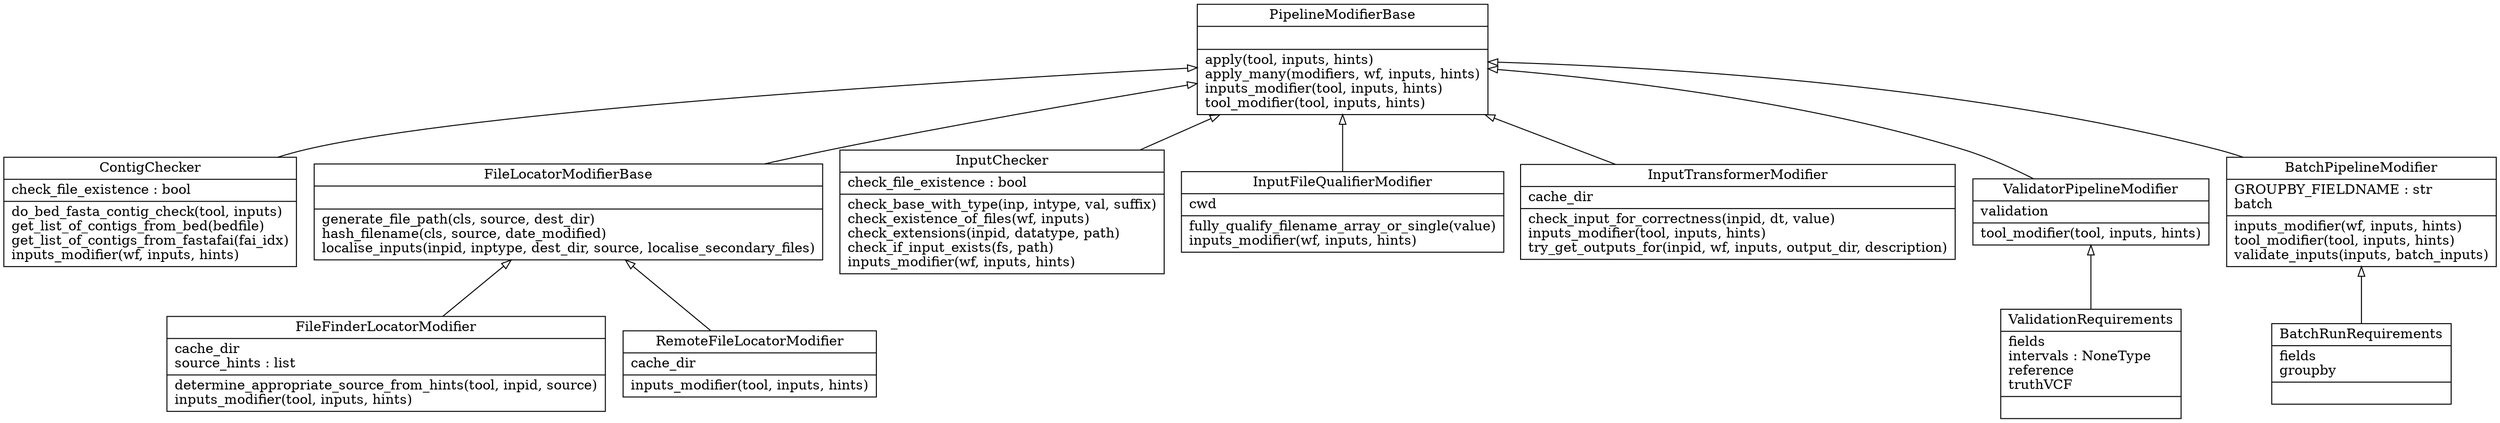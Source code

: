 digraph "classes_janis_assistant_pipelinemodifiers" {
charset="utf-8"
rankdir=BT

"6" [label="{BatchPipelineModifier|GROUPBY_FIELDNAME : str\lbatch\l|inputs_modifier(wf, inputs, hints)\ltool_modifier(tool, inputs, hints)\lvalidate_inputs(inputs, batch_inputs)\l}", shape="record"];
"7" [label="{BatchRunRequirements|fields\lgroupby\l|}", shape="record"];
"24" [label="{ContigChecker|check_file_existence : bool\l|do_bed_fasta_contig_check(tool, inputs)\lget_list_of_contigs_from_bed(bedfile)\lget_list_of_contigs_from_fastafai(fai_idx)\linputs_modifier(wf, inputs, hints)\l}", shape="record"];
"48" [label="{FileFinderLocatorModifier|cache_dir\lsource_hints : list\l|determine_appropriate_source_from_hints(tool, inpid, source)\linputs_modifier(tool, inputs, hints)\l}", shape="record"];
"49" [label="{FileLocatorModifierBase|\l|generate_file_path(cls, source, dest_dir)\lhash_filename(cls, source, date_modified)\llocalise_inputs(inpid, inptype, dest_dir, source, localise_secondary_files)\l}", shape="record"];
"62" [label="{InputChecker|check_file_existence : bool\l|check_base_with_type(inp, intype, val, suffix)\lcheck_existence_of_files(wf, inputs)\lcheck_extensions(inpid, datatype, path)\lcheck_if_input_exists(fs, path)\linputs_modifier(wf, inputs, hints)\l}", shape="record"];
"64" [label="{InputFileQualifierModifier|cwd\l|fully_qualify_filename_array_or_single(value)\linputs_modifier(wf, inputs, hints)\l}", shape="record"];
"65" [label="{InputTransformerModifier|cache_dir\l|check_input_for_correctness(inpid, dt, value)\linputs_modifier(tool, inputs, hints)\ltry_get_outputs_for(inpid, wf, inputs, output_dir, description)\l}", shape="record"];
"91" [label="{PipelineModifierBase|\l|apply(tool, inputs, hints)\lapply_many(modifiers, wf, inputs, hints)\linputs_modifier(tool, inputs, hints)\ltool_modifier(tool, inputs, hints)\l}", shape="record"];
"97" [label="{RemoteFileLocatorModifier|cache_dir\l|inputs_modifier(tool, inputs, hints)\l}", shape="record"];
"144" [label="{ValidationRequirements|fields\lintervals : NoneType\lreference\ltruthVCF\l|}", shape="record"];
"145" [label="{ValidatorPipelineModifier|validation\l|tool_modifier(tool, inputs, hints)\l}", shape="record"];

# Pipeline Modifiers
"6" -> "91" [arrowhead="empty", arrowtail="none"];
"24" -> "91" [arrowhead="empty", arrowtail="none"];
"62" -> "91" [arrowhead="empty", arrowtail="none"];
"64" -> "91" [arrowhead="empty", arrowtail="none"];
"145" -> "91" [arrowhead="empty", arrowtail="none"];
"65" -> "91" [arrowhead="empty", arrowtail="none"];
"48" -> "49" [arrowhead="empty", arrowtail="none"];
"97" -> "49" [arrowhead="empty", arrowtail="none"];
"49" -> "91" [arrowhead="empty", arrowtail="none"];

# Run requirements
"7" -> "6" [arrowhead="empty", arrowtail="none"];
"144" -> "145" [arrowhead="empty", arrowtail="none"];

}